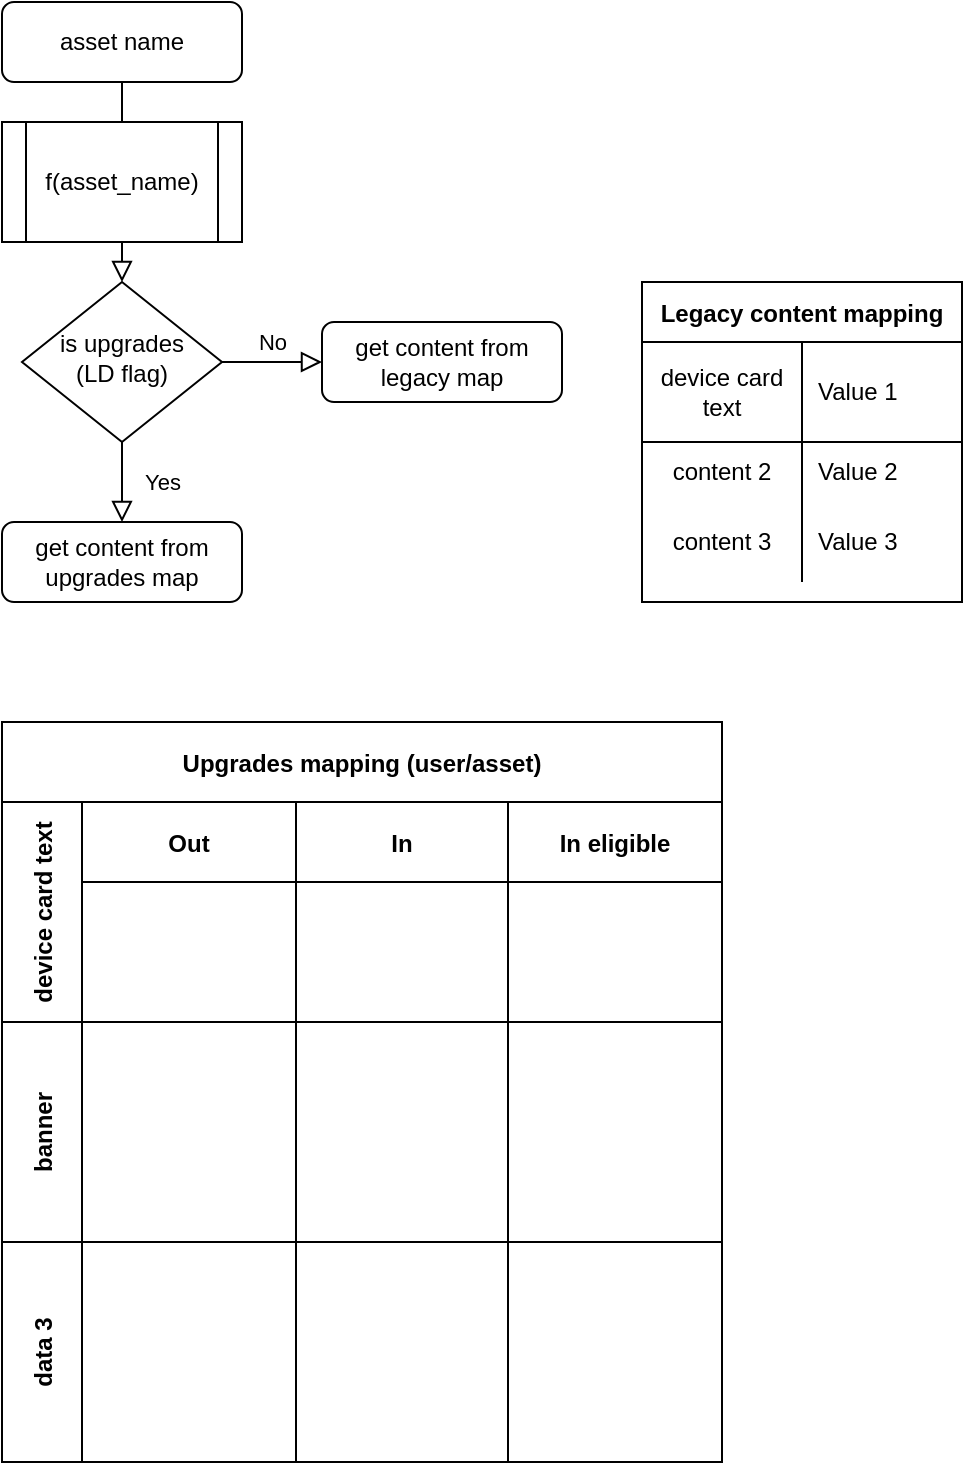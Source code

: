 <mxfile version="15.2.7" type="github">
  <diagram id="C5RBs43oDa-KdzZeNtuy" name="Page-1">
    <mxGraphModel dx="565" dy="364" grid="1" gridSize="10" guides="1" tooltips="1" connect="1" arrows="1" fold="1" page="1" pageScale="1" pageWidth="827" pageHeight="1169" math="0" shadow="0">
      <root>
        <mxCell id="WIyWlLk6GJQsqaUBKTNV-0" />
        <mxCell id="WIyWlLk6GJQsqaUBKTNV-1" parent="WIyWlLk6GJQsqaUBKTNV-0" />
        <mxCell id="WIyWlLk6GJQsqaUBKTNV-2" value="" style="rounded=0;html=1;jettySize=auto;orthogonalLoop=1;fontSize=11;endArrow=block;endFill=0;endSize=8;strokeWidth=1;shadow=0;labelBackgroundColor=none;edgeStyle=orthogonalEdgeStyle;" parent="WIyWlLk6GJQsqaUBKTNV-1" source="WIyWlLk6GJQsqaUBKTNV-3" target="WIyWlLk6GJQsqaUBKTNV-6" edge="1">
          <mxGeometry relative="1" as="geometry" />
        </mxCell>
        <mxCell id="WIyWlLk6GJQsqaUBKTNV-3" value="asset name" style="rounded=1;whiteSpace=wrap;html=1;fontSize=12;glass=0;strokeWidth=1;shadow=0;" parent="WIyWlLk6GJQsqaUBKTNV-1" vertex="1">
          <mxGeometry x="160" y="30" width="120" height="40" as="geometry" />
        </mxCell>
        <mxCell id="WIyWlLk6GJQsqaUBKTNV-4" value="Yes" style="rounded=0;html=1;jettySize=auto;orthogonalLoop=1;fontSize=11;endArrow=block;endFill=0;endSize=8;strokeWidth=1;shadow=0;labelBackgroundColor=none;edgeStyle=orthogonalEdgeStyle;" parent="WIyWlLk6GJQsqaUBKTNV-1" source="WIyWlLk6GJQsqaUBKTNV-6" edge="1">
          <mxGeometry y="20" relative="1" as="geometry">
            <mxPoint as="offset" />
            <mxPoint x="220" y="290" as="targetPoint" />
          </mxGeometry>
        </mxCell>
        <mxCell id="WIyWlLk6GJQsqaUBKTNV-5" value="No" style="edgeStyle=orthogonalEdgeStyle;rounded=0;html=1;jettySize=auto;orthogonalLoop=1;fontSize=11;endArrow=block;endFill=0;endSize=8;strokeWidth=1;shadow=0;labelBackgroundColor=none;" parent="WIyWlLk6GJQsqaUBKTNV-1" source="WIyWlLk6GJQsqaUBKTNV-6" target="WIyWlLk6GJQsqaUBKTNV-7" edge="1">
          <mxGeometry y="10" relative="1" as="geometry">
            <mxPoint as="offset" />
          </mxGeometry>
        </mxCell>
        <mxCell id="WIyWlLk6GJQsqaUBKTNV-6" value="is upgrades &lt;br&gt;(LD flag)" style="rhombus;whiteSpace=wrap;html=1;shadow=0;fontFamily=Helvetica;fontSize=12;align=center;strokeWidth=1;spacing=6;spacingTop=-4;" parent="WIyWlLk6GJQsqaUBKTNV-1" vertex="1">
          <mxGeometry x="170" y="170" width="100" height="80" as="geometry" />
        </mxCell>
        <mxCell id="WIyWlLk6GJQsqaUBKTNV-7" value="get content from legacy map" style="rounded=1;whiteSpace=wrap;html=1;fontSize=12;glass=0;strokeWidth=1;shadow=0;" parent="WIyWlLk6GJQsqaUBKTNV-1" vertex="1">
          <mxGeometry x="320" y="190" width="120" height="40" as="geometry" />
        </mxCell>
        <mxCell id="WIyWlLk6GJQsqaUBKTNV-12" value="get content from upgrades map" style="rounded=1;whiteSpace=wrap;html=1;fontSize=12;glass=0;strokeWidth=1;shadow=0;" parent="WIyWlLk6GJQsqaUBKTNV-1" vertex="1">
          <mxGeometry x="160" y="290" width="120" height="40" as="geometry" />
        </mxCell>
        <mxCell id="ZQYPcDyfvWfTfjv8xI74-7" value="Upgrades mapping (user/asset)" style="shape=table;childLayout=tableLayout;rowLines=0;columnLines=0;startSize=40;collapsible=0;recursiveResize=0;expand=0;pointerEvents=0;fontStyle=1;align=center;" vertex="1" parent="WIyWlLk6GJQsqaUBKTNV-1">
          <mxGeometry x="160" y="390" width="360" height="370" as="geometry" />
        </mxCell>
        <mxCell id="ZQYPcDyfvWfTfjv8xI74-8" value="device card text" style="swimlane;horizontal=0;points=[[0,0.5],[1,0.5]];portConstraint=eastwest;startSize=40;collapsible=0;recursiveResize=0;expand=0;pointerEvents=0;fontStyle=1" vertex="1" parent="ZQYPcDyfvWfTfjv8xI74-7">
          <mxGeometry y="40" width="360" height="110" as="geometry" />
        </mxCell>
        <mxCell id="ZQYPcDyfvWfTfjv8xI74-9" value="Out" style="swimlane;connectable=0;startSize=40;collapsible=0;recursiveResize=0;expand=0;pointerEvents=0;" vertex="1" parent="ZQYPcDyfvWfTfjv8xI74-8">
          <mxGeometry x="40" width="107" height="110" as="geometry" />
        </mxCell>
        <mxCell id="ZQYPcDyfvWfTfjv8xI74-10" value="In" style="swimlane;connectable=0;startSize=40;collapsible=0;recursiveResize=0;expand=0;pointerEvents=0;" vertex="1" parent="ZQYPcDyfvWfTfjv8xI74-8">
          <mxGeometry x="147" width="106" height="110" as="geometry" />
        </mxCell>
        <mxCell id="ZQYPcDyfvWfTfjv8xI74-11" value="In eligible" style="swimlane;connectable=0;startSize=40;collapsible=0;recursiveResize=0;expand=0;pointerEvents=0;" vertex="1" parent="ZQYPcDyfvWfTfjv8xI74-8">
          <mxGeometry x="253" width="107" height="110" as="geometry" />
        </mxCell>
        <mxCell id="ZQYPcDyfvWfTfjv8xI74-12" value="banner" style="swimlane;horizontal=0;points=[[0,0.5],[1,0.5]];portConstraint=eastwest;startSize=40;collapsible=0;recursiveResize=0;expand=0;pointerEvents=0;" vertex="1" parent="ZQYPcDyfvWfTfjv8xI74-7">
          <mxGeometry y="150" width="360" height="110" as="geometry" />
        </mxCell>
        <mxCell id="ZQYPcDyfvWfTfjv8xI74-13" value="" style="swimlane;connectable=0;startSize=0;collapsible=0;recursiveResize=0;expand=0;pointerEvents=0;" vertex="1" parent="ZQYPcDyfvWfTfjv8xI74-12">
          <mxGeometry x="40" width="107" height="110" as="geometry" />
        </mxCell>
        <mxCell id="ZQYPcDyfvWfTfjv8xI74-14" value="" style="swimlane;connectable=0;startSize=0;collapsible=0;recursiveResize=0;expand=0;pointerEvents=0;" vertex="1" parent="ZQYPcDyfvWfTfjv8xI74-12">
          <mxGeometry x="147" width="106" height="110" as="geometry" />
        </mxCell>
        <mxCell id="ZQYPcDyfvWfTfjv8xI74-15" value="" style="swimlane;connectable=0;startSize=0;collapsible=0;recursiveResize=0;expand=0;pointerEvents=0;" vertex="1" parent="ZQYPcDyfvWfTfjv8xI74-12">
          <mxGeometry x="253" width="107" height="110" as="geometry" />
        </mxCell>
        <mxCell id="ZQYPcDyfvWfTfjv8xI74-16" value="data 3" style="swimlane;horizontal=0;points=[[0,0.5],[1,0.5]];portConstraint=eastwest;startSize=40;collapsible=0;recursiveResize=0;expand=0;pointerEvents=0;" vertex="1" parent="ZQYPcDyfvWfTfjv8xI74-7">
          <mxGeometry y="260" width="360" height="110" as="geometry" />
        </mxCell>
        <mxCell id="ZQYPcDyfvWfTfjv8xI74-17" value="" style="swimlane;connectable=0;startSize=0;collapsible=0;recursiveResize=0;expand=0;pointerEvents=0;" vertex="1" parent="ZQYPcDyfvWfTfjv8xI74-16">
          <mxGeometry x="40" width="107" height="110" as="geometry" />
        </mxCell>
        <mxCell id="ZQYPcDyfvWfTfjv8xI74-18" value="" style="swimlane;connectable=0;startSize=0;collapsible=0;recursiveResize=0;expand=0;pointerEvents=0;" vertex="1" parent="ZQYPcDyfvWfTfjv8xI74-16">
          <mxGeometry x="147" width="106" height="110" as="geometry" />
        </mxCell>
        <mxCell id="ZQYPcDyfvWfTfjv8xI74-19" value="" style="swimlane;connectable=0;startSize=0;collapsible=0;recursiveResize=0;expand=0;pointerEvents=0;" vertex="1" parent="ZQYPcDyfvWfTfjv8xI74-16">
          <mxGeometry x="253" width="107" height="110" as="geometry" />
        </mxCell>
        <mxCell id="ZQYPcDyfvWfTfjv8xI74-33" value="Legacy content mapping" style="shape=table;startSize=30;container=1;collapsible=0;childLayout=tableLayout;fixedRows=1;rowLines=0;fontStyle=1;align=center;pointerEvents=1;" vertex="1" parent="WIyWlLk6GJQsqaUBKTNV-1">
          <mxGeometry x="480" y="170" width="160" height="160" as="geometry" />
        </mxCell>
        <mxCell id="ZQYPcDyfvWfTfjv8xI74-34" value="" style="shape=partialRectangle;html=1;whiteSpace=wrap;collapsible=0;dropTarget=0;pointerEvents=1;fillColor=none;top=0;left=0;bottom=1;right=0;points=[[0,0.5],[1,0.5]];portConstraint=eastwest;" vertex="1" parent="ZQYPcDyfvWfTfjv8xI74-33">
          <mxGeometry y="30" width="160" height="50" as="geometry" />
        </mxCell>
        <mxCell id="ZQYPcDyfvWfTfjv8xI74-35" value="device card text" style="shape=partialRectangle;html=1;whiteSpace=wrap;connectable=0;fillColor=none;top=0;left=0;bottom=0;right=0;overflow=hidden;pointerEvents=1;" vertex="1" parent="ZQYPcDyfvWfTfjv8xI74-34">
          <mxGeometry width="80" height="50" as="geometry" />
        </mxCell>
        <mxCell id="ZQYPcDyfvWfTfjv8xI74-36" value="Value 1" style="shape=partialRectangle;html=1;whiteSpace=wrap;connectable=0;fillColor=none;top=0;left=0;bottom=0;right=0;align=left;spacingLeft=6;overflow=hidden;pointerEvents=1;" vertex="1" parent="ZQYPcDyfvWfTfjv8xI74-34">
          <mxGeometry x="80" width="80" height="50" as="geometry" />
        </mxCell>
        <mxCell id="ZQYPcDyfvWfTfjv8xI74-37" value="" style="shape=partialRectangle;html=1;whiteSpace=wrap;collapsible=0;dropTarget=0;pointerEvents=1;fillColor=none;top=0;left=0;bottom=0;right=0;points=[[0,0.5],[1,0.5]];portConstraint=eastwest;" vertex="1" parent="ZQYPcDyfvWfTfjv8xI74-33">
          <mxGeometry y="80" width="160" height="30" as="geometry" />
        </mxCell>
        <mxCell id="ZQYPcDyfvWfTfjv8xI74-38" value="content 2" style="shape=partialRectangle;html=1;whiteSpace=wrap;connectable=0;fillColor=none;top=0;left=0;bottom=0;right=0;overflow=hidden;pointerEvents=1;" vertex="1" parent="ZQYPcDyfvWfTfjv8xI74-37">
          <mxGeometry width="80" height="30" as="geometry" />
        </mxCell>
        <mxCell id="ZQYPcDyfvWfTfjv8xI74-39" value="Value 2" style="shape=partialRectangle;html=1;whiteSpace=wrap;connectable=0;fillColor=none;top=0;left=0;bottom=0;right=0;align=left;spacingLeft=6;overflow=hidden;pointerEvents=1;" vertex="1" parent="ZQYPcDyfvWfTfjv8xI74-37">
          <mxGeometry x="80" width="80" height="30" as="geometry" />
        </mxCell>
        <mxCell id="ZQYPcDyfvWfTfjv8xI74-40" value="" style="shape=partialRectangle;html=1;whiteSpace=wrap;collapsible=0;dropTarget=0;pointerEvents=1;fillColor=none;top=0;left=0;bottom=0;right=0;points=[[0,0.5],[1,0.5]];portConstraint=eastwest;" vertex="1" parent="ZQYPcDyfvWfTfjv8xI74-33">
          <mxGeometry y="110" width="160" height="40" as="geometry" />
        </mxCell>
        <mxCell id="ZQYPcDyfvWfTfjv8xI74-41" value="content 3" style="shape=partialRectangle;html=1;whiteSpace=wrap;connectable=0;fillColor=none;top=0;left=0;bottom=0;right=0;overflow=hidden;pointerEvents=1;" vertex="1" parent="ZQYPcDyfvWfTfjv8xI74-40">
          <mxGeometry width="80" height="40" as="geometry" />
        </mxCell>
        <mxCell id="ZQYPcDyfvWfTfjv8xI74-42" value="Value 3" style="shape=partialRectangle;html=1;whiteSpace=wrap;connectable=0;fillColor=none;top=0;left=0;bottom=0;right=0;align=left;spacingLeft=6;overflow=hidden;pointerEvents=1;" vertex="1" parent="ZQYPcDyfvWfTfjv8xI74-40">
          <mxGeometry x="80" width="80" height="40" as="geometry" />
        </mxCell>
        <mxCell id="ZQYPcDyfvWfTfjv8xI74-43" value="" style="shape=process;whiteSpace=wrap;html=1;backgroundOutline=1;" vertex="1" parent="WIyWlLk6GJQsqaUBKTNV-1">
          <mxGeometry x="160" y="90" width="120" height="60" as="geometry" />
        </mxCell>
        <mxCell id="ZQYPcDyfvWfTfjv8xI74-5" value="f(asset_name)" style="text;html=1;strokeColor=none;fillColor=none;align=center;verticalAlign=middle;whiteSpace=wrap;rounded=0;" vertex="1" parent="WIyWlLk6GJQsqaUBKTNV-1">
          <mxGeometry x="180" y="110" width="80" height="20" as="geometry" />
        </mxCell>
      </root>
    </mxGraphModel>
  </diagram>
</mxfile>
